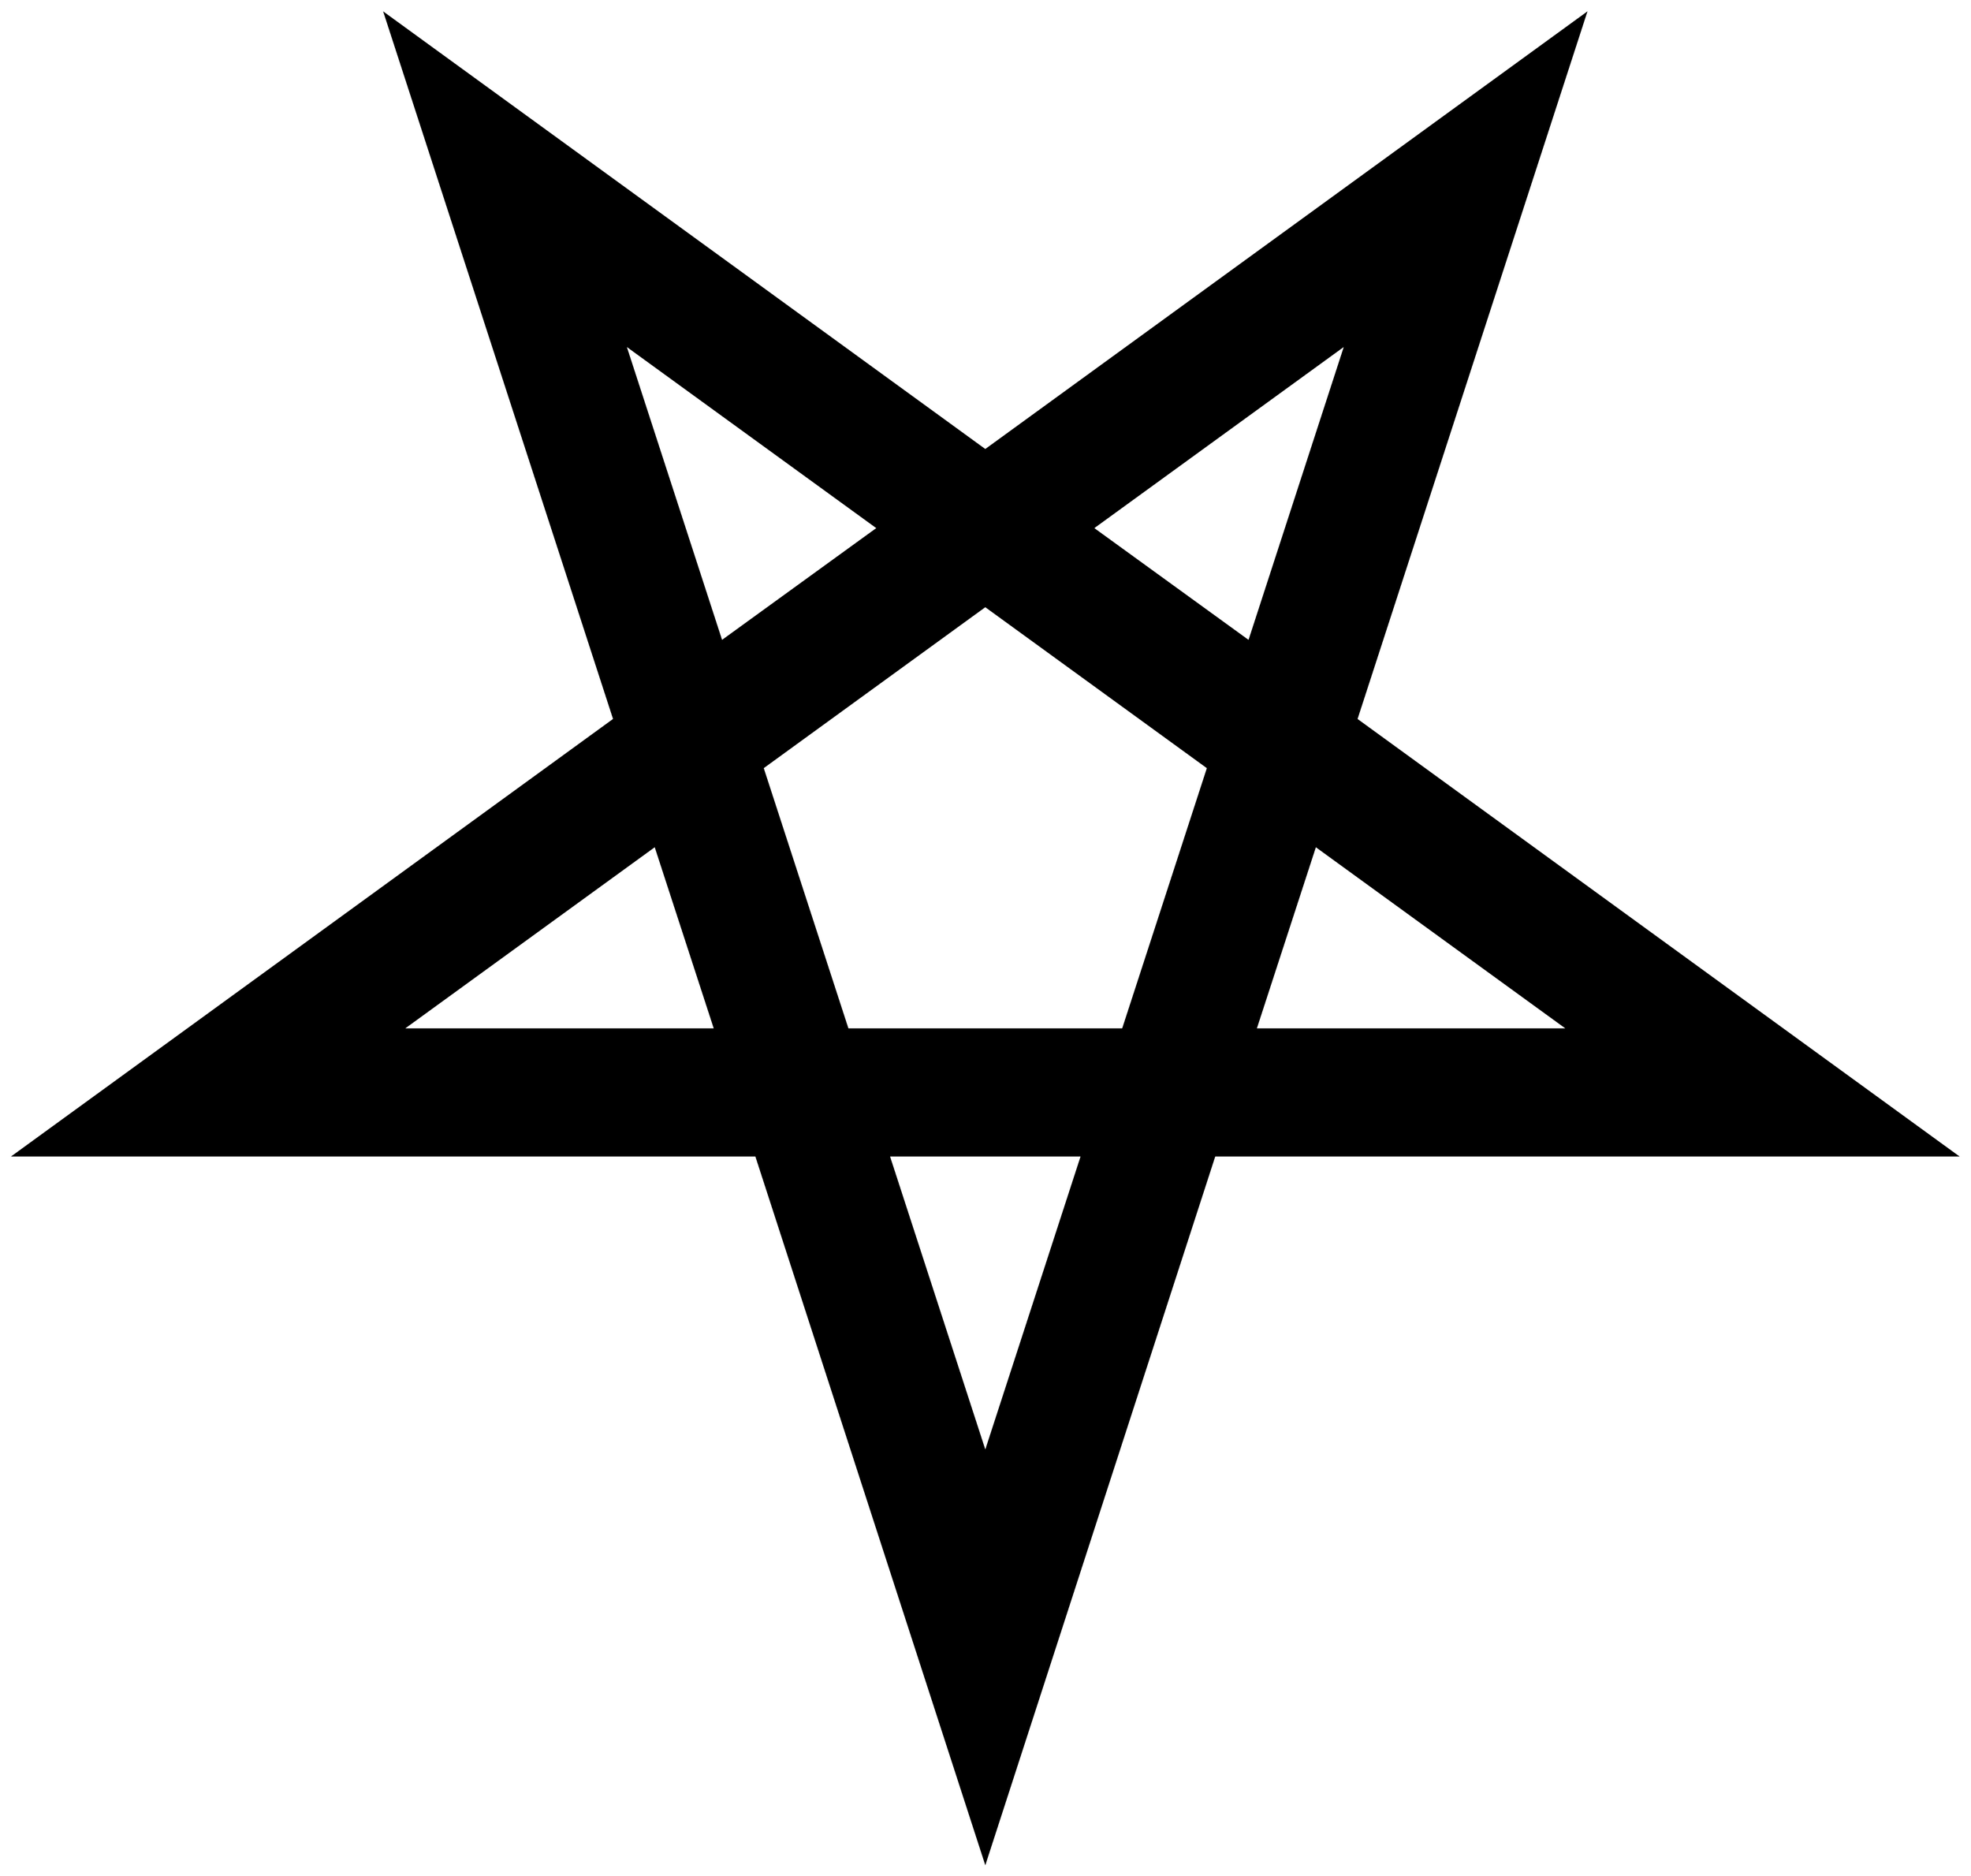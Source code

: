 


\begin{tikzpicture}[y=0.80pt, x=0.80pt, yscale=-1.0, xscale=1.0, inner sep=0pt, outer sep=0pt]
\begin{scope}[shift={(100.0,1706.0)},nonzero rule]
  \path[draw=.,fill=.,line width=1.600pt] (1948.0,-375.0) --
    (1242.0,-375.0) -- (1024.0,297.0) -- (806.0,-375.0) --
    (100.0,-375.0) -- (671.0,-790.0) -- (453.0,-1461.0) --
    (1024.0,-1046.0) -- (1595.0,-1461.0) -- (1377.0,-790.0) --
    (1948.0,-375.0) -- cycle(1367.0,-1147.0) -- (1126.0,-972.0)
    -- (1275.0,-864.0) -- (1367.0,-1147.0) --
    cycle(1579.0,-495.0) -- (1338.0,-670.0) -- (1281.0,-495.0)
    -- (1579.0,-495.0) -- cycle(922.0,-972.0) -- (681.0,-1147.0)
    -- (773.0,-864.0) -- (922.0,-972.0) -- cycle(1236.0,-744.0)
    -- (1024.0,-898.0) -- (812.0,-744.0) -- (893.0,-495.0) --
    (1155.0,-495.0) -- (1236.0,-744.0) -- cycle(1116.0,-375.0)
    -- (932.0,-375.0) -- (1024.0,-92.0) -- (1116.0,-375.0) --
    cycle(767.0,-495.0) -- (710.0,-670.0) -- (469.0,-495.0) --
    (767.0,-495.0) -- cycle;
\end{scope}

\end{tikzpicture}

